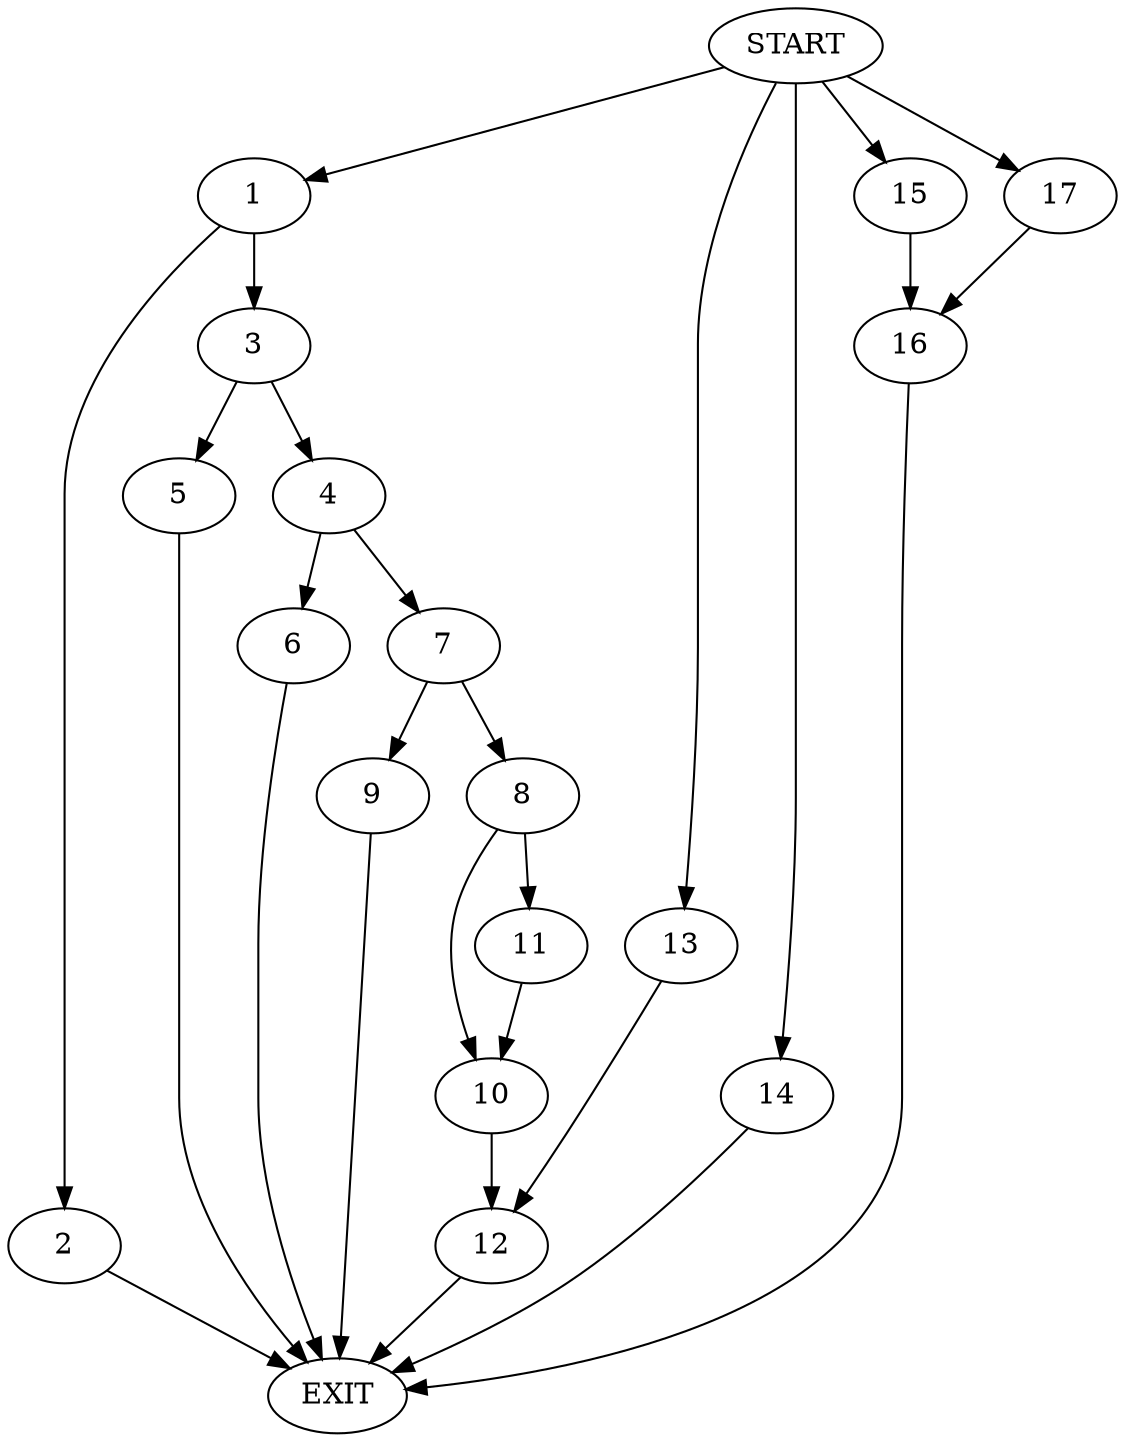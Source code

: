 digraph {
0 [label="START"]
18 [label="EXIT"]
0 -> 1
1 -> 2
1 -> 3
2 -> 18
3 -> 4
3 -> 5
5 -> 18
4 -> 6
4 -> 7
6 -> 18
7 -> 8
7 -> 9
9 -> 18
8 -> 10
8 -> 11
11 -> 10
10 -> 12
12 -> 18
0 -> 13
13 -> 12
0 -> 14
14 -> 18
0 -> 15
15 -> 16
16 -> 18
0 -> 17
17 -> 16
}
